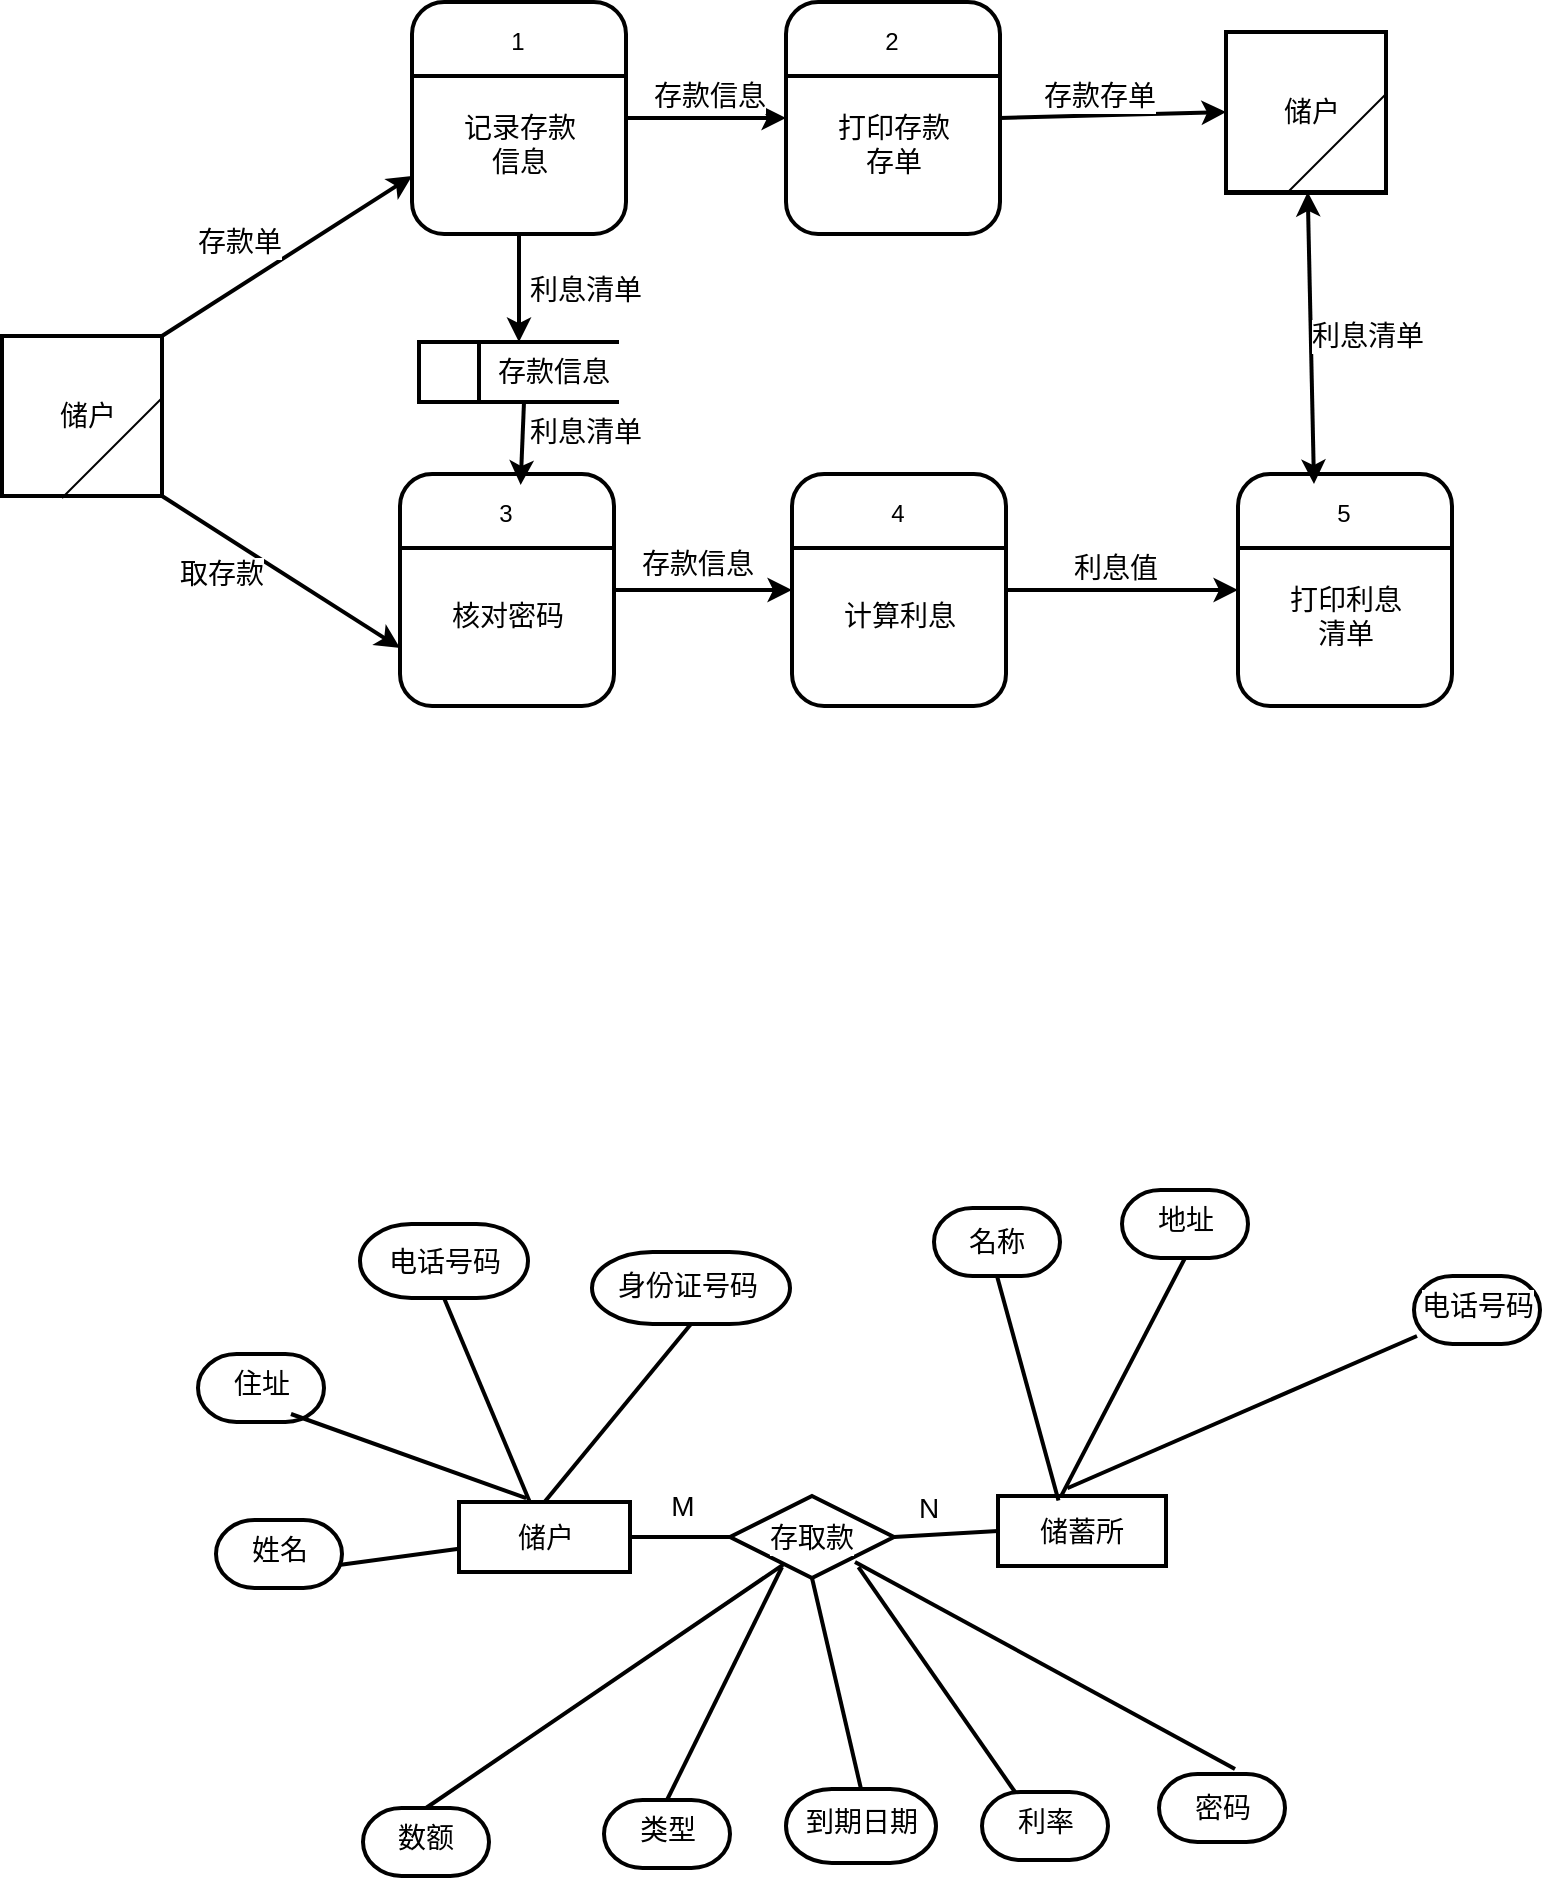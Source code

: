 <mxfile version="24.4.8" type="github">
  <diagram name="第 1 页" id="GFDnq8A1j9Ts8vp0uMaV">
    <mxGraphModel dx="927" dy="525" grid="0" gridSize="10" guides="1" tooltips="1" connect="1" arrows="1" fold="1" page="0" pageScale="1" pageWidth="2339" pageHeight="3300" math="0" shadow="0">
      <root>
        <mxCell id="0" />
        <mxCell id="1" parent="0" />
        <mxCell id="oPK-tAkvvweWWnvE1Nti-43" style="rounded=0;orthogonalLoop=1;jettySize=auto;html=1;exitX=1;exitY=1;exitDx=0;exitDy=0;entryX=0;entryY=0.75;entryDx=0;entryDy=0;fontFamily=Helvetica;fontSize=14;fontColor=default;strokeWidth=2;" edge="1" parent="1" source="oPK-tAkvvweWWnvE1Nti-1" target="oPK-tAkvvweWWnvE1Nti-24">
          <mxGeometry relative="1" as="geometry" />
        </mxCell>
        <mxCell id="oPK-tAkvvweWWnvE1Nti-44" style="edgeStyle=none;rounded=0;orthogonalLoop=1;jettySize=auto;html=1;exitX=1;exitY=0;exitDx=0;exitDy=0;entryX=0;entryY=0.75;entryDx=0;entryDy=0;strokeColor=default;strokeWidth=2;align=center;verticalAlign=middle;fontFamily=Helvetica;fontSize=14;fontColor=default;labelBackgroundColor=default;endArrow=classic;" edge="1" parent="1" source="oPK-tAkvvweWWnvE1Nti-1" target="oPK-tAkvvweWWnvE1Nti-2">
          <mxGeometry relative="1" as="geometry" />
        </mxCell>
        <mxCell id="oPK-tAkvvweWWnvE1Nti-1" value="" style="whiteSpace=wrap;html=1;aspect=fixed;strokeWidth=2;" vertex="1" parent="1">
          <mxGeometry x="80" y="216" width="80" height="80" as="geometry" />
        </mxCell>
        <mxCell id="oPK-tAkvvweWWnvE1Nti-45" style="edgeStyle=none;rounded=0;orthogonalLoop=1;jettySize=auto;html=1;exitX=1;exitY=0.5;exitDx=0;exitDy=0;entryX=0;entryY=0.5;entryDx=0;entryDy=0;strokeColor=default;strokeWidth=2;align=center;verticalAlign=middle;fontFamily=Helvetica;fontSize=14;fontColor=default;labelBackgroundColor=default;endArrow=classic;" edge="1" parent="1" source="oPK-tAkvvweWWnvE1Nti-2" target="oPK-tAkvvweWWnvE1Nti-20">
          <mxGeometry relative="1" as="geometry" />
        </mxCell>
        <mxCell id="oPK-tAkvvweWWnvE1Nti-59" style="edgeStyle=none;rounded=0;orthogonalLoop=1;jettySize=auto;html=1;exitX=0.5;exitY=1;exitDx=0;exitDy=0;entryX=0.5;entryY=0;entryDx=0;entryDy=0;strokeColor=default;strokeWidth=2;align=center;verticalAlign=middle;fontFamily=Helvetica;fontSize=14;fontColor=default;labelBackgroundColor=default;endArrow=classic;" edge="1" parent="1" source="oPK-tAkvvweWWnvE1Nti-2" target="oPK-tAkvvweWWnvE1Nti-57">
          <mxGeometry relative="1" as="geometry" />
        </mxCell>
        <mxCell id="oPK-tAkvvweWWnvE1Nti-2" value="" style="rounded=1;whiteSpace=wrap;html=1;strokeWidth=2;fontSize=14;horizontal=1;" vertex="1" parent="1">
          <mxGeometry x="285" y="49" width="107" height="116" as="geometry" />
        </mxCell>
        <mxCell id="oPK-tAkvvweWWnvE1Nti-3" value="" style="line;strokeWidth=2;html=1;strokeColor=default;align=center;verticalAlign=middle;fontFamily=Helvetica;fontSize=12;fontColor=default;fillColor=default;" vertex="1" parent="1">
          <mxGeometry x="285" y="81" width="106" height="10" as="geometry" />
        </mxCell>
        <mxCell id="oPK-tAkvvweWWnvE1Nti-4" value="1" style="text;html=1;align=center;verticalAlign=middle;whiteSpace=wrap;rounded=0;fontFamily=Helvetica;fontSize=12;fontColor=default;" vertex="1" parent="1">
          <mxGeometry x="308" y="54" width="60" height="30" as="geometry" />
        </mxCell>
        <mxCell id="oPK-tAkvvweWWnvE1Nti-5" value="&lt;font style=&quot;font-size: 14px;&quot;&gt;记录存款信息&lt;/font&gt;" style="text;html=1;align=center;verticalAlign=middle;whiteSpace=wrap;rounded=0;fontFamily=Helvetica;fontSize=12;fontColor=default;" vertex="1" parent="1">
          <mxGeometry x="308.5" y="105" width="60" height="30" as="geometry" />
        </mxCell>
        <mxCell id="oPK-tAkvvweWWnvE1Nti-46" style="edgeStyle=none;rounded=0;orthogonalLoop=1;jettySize=auto;html=1;exitX=1;exitY=0.5;exitDx=0;exitDy=0;entryX=0;entryY=0.5;entryDx=0;entryDy=0;strokeColor=default;strokeWidth=2;align=center;verticalAlign=middle;fontFamily=Helvetica;fontSize=14;fontColor=default;labelBackgroundColor=default;endArrow=classic;" edge="1" parent="1" source="oPK-tAkvvweWWnvE1Nti-20" target="oPK-tAkvvweWWnvE1Nti-40">
          <mxGeometry relative="1" as="geometry" />
        </mxCell>
        <mxCell id="oPK-tAkvvweWWnvE1Nti-20" value="" style="rounded=1;whiteSpace=wrap;html=1;strokeWidth=2;" vertex="1" parent="1">
          <mxGeometry x="472" y="49" width="107" height="116" as="geometry" />
        </mxCell>
        <mxCell id="oPK-tAkvvweWWnvE1Nti-21" value="" style="line;strokeWidth=2;html=1;strokeColor=default;align=center;verticalAlign=middle;fontFamily=Helvetica;fontSize=12;fontColor=default;fillColor=default;" vertex="1" parent="1">
          <mxGeometry x="472" y="81" width="106" height="10" as="geometry" />
        </mxCell>
        <mxCell id="oPK-tAkvvweWWnvE1Nti-22" value="2" style="text;html=1;align=center;verticalAlign=middle;whiteSpace=wrap;rounded=0;fontFamily=Helvetica;fontSize=12;fontColor=default;" vertex="1" parent="1">
          <mxGeometry x="495" y="54" width="60" height="30" as="geometry" />
        </mxCell>
        <mxCell id="oPK-tAkvvweWWnvE1Nti-23" value="&lt;span style=&quot;font-size: 14px;&quot;&gt;打印存款存单&lt;/span&gt;" style="text;html=1;align=center;verticalAlign=middle;whiteSpace=wrap;rounded=0;fontFamily=Helvetica;fontSize=12;fontColor=default;" vertex="1" parent="1">
          <mxGeometry x="495.5" y="105" width="60" height="30" as="geometry" />
        </mxCell>
        <mxCell id="oPK-tAkvvweWWnvE1Nti-47" style="edgeStyle=none;rounded=0;orthogonalLoop=1;jettySize=auto;html=1;exitX=1;exitY=0.5;exitDx=0;exitDy=0;entryX=0;entryY=0.5;entryDx=0;entryDy=0;strokeColor=default;strokeWidth=2;align=center;verticalAlign=middle;fontFamily=Helvetica;fontSize=14;fontColor=default;labelBackgroundColor=default;endArrow=classic;" edge="1" parent="1" source="oPK-tAkvvweWWnvE1Nti-24" target="oPK-tAkvvweWWnvE1Nti-28">
          <mxGeometry relative="1" as="geometry" />
        </mxCell>
        <mxCell id="oPK-tAkvvweWWnvE1Nti-24" value="" style="rounded=1;whiteSpace=wrap;html=1;strokeWidth=2;" vertex="1" parent="1">
          <mxGeometry x="279" y="285" width="107" height="116" as="geometry" />
        </mxCell>
        <mxCell id="oPK-tAkvvweWWnvE1Nti-25" value="" style="line;strokeWidth=2;html=1;strokeColor=default;align=center;verticalAlign=middle;fontFamily=Helvetica;fontSize=12;fontColor=default;fillColor=default;" vertex="1" parent="1">
          <mxGeometry x="279" y="317" width="106" height="10" as="geometry" />
        </mxCell>
        <mxCell id="oPK-tAkvvweWWnvE1Nti-26" value="3" style="text;html=1;align=center;verticalAlign=middle;whiteSpace=wrap;rounded=0;fontFamily=Helvetica;fontSize=12;fontColor=default;" vertex="1" parent="1">
          <mxGeometry x="302" y="290" width="60" height="30" as="geometry" />
        </mxCell>
        <mxCell id="oPK-tAkvvweWWnvE1Nti-27" value="&lt;span style=&quot;font-size: 14px;&quot;&gt;核对密码&lt;/span&gt;" style="text;html=1;align=center;verticalAlign=middle;whiteSpace=wrap;rounded=0;fontFamily=Helvetica;fontSize=12;fontColor=default;" vertex="1" parent="1">
          <mxGeometry x="302.5" y="341" width="60" height="30" as="geometry" />
        </mxCell>
        <mxCell id="oPK-tAkvvweWWnvE1Nti-48" style="edgeStyle=none;rounded=0;orthogonalLoop=1;jettySize=auto;html=1;exitX=1;exitY=0.5;exitDx=0;exitDy=0;entryX=0;entryY=0.5;entryDx=0;entryDy=0;strokeColor=default;strokeWidth=2;align=center;verticalAlign=middle;fontFamily=Helvetica;fontSize=14;fontColor=default;labelBackgroundColor=default;endArrow=classic;" edge="1" parent="1" source="oPK-tAkvvweWWnvE1Nti-28" target="oPK-tAkvvweWWnvE1Nti-32">
          <mxGeometry relative="1" as="geometry" />
        </mxCell>
        <mxCell id="oPK-tAkvvweWWnvE1Nti-28" value="" style="rounded=1;whiteSpace=wrap;html=1;strokeWidth=2;" vertex="1" parent="1">
          <mxGeometry x="475" y="285" width="107" height="116" as="geometry" />
        </mxCell>
        <mxCell id="oPK-tAkvvweWWnvE1Nti-29" value="" style="line;strokeWidth=2;html=1;strokeColor=default;align=center;verticalAlign=middle;fontFamily=Helvetica;fontSize=12;fontColor=default;fillColor=default;" vertex="1" parent="1">
          <mxGeometry x="475" y="317" width="106" height="10" as="geometry" />
        </mxCell>
        <mxCell id="oPK-tAkvvweWWnvE1Nti-30" value="4" style="text;html=1;align=center;verticalAlign=middle;whiteSpace=wrap;rounded=0;fontFamily=Helvetica;fontSize=12;fontColor=default;" vertex="1" parent="1">
          <mxGeometry x="498" y="290" width="60" height="30" as="geometry" />
        </mxCell>
        <mxCell id="oPK-tAkvvweWWnvE1Nti-31" value="&lt;span style=&quot;font-size: 14px;&quot;&gt;计算利息&lt;/span&gt;" style="text;html=1;align=center;verticalAlign=middle;whiteSpace=wrap;rounded=0;fontFamily=Helvetica;fontSize=12;fontColor=default;" vertex="1" parent="1">
          <mxGeometry x="498.5" y="341" width="60" height="30" as="geometry" />
        </mxCell>
        <mxCell id="oPK-tAkvvweWWnvE1Nti-32" value="" style="rounded=1;whiteSpace=wrap;html=1;strokeWidth=2;" vertex="1" parent="1">
          <mxGeometry x="698" y="285" width="107" height="116" as="geometry" />
        </mxCell>
        <mxCell id="oPK-tAkvvweWWnvE1Nti-33" value="" style="line;strokeWidth=2;html=1;strokeColor=default;align=center;verticalAlign=middle;fontFamily=Helvetica;fontSize=12;fontColor=default;fillColor=default;" vertex="1" parent="1">
          <mxGeometry x="698" y="317" width="106" height="10" as="geometry" />
        </mxCell>
        <mxCell id="oPK-tAkvvweWWnvE1Nti-34" value="5" style="text;html=1;align=center;verticalAlign=middle;whiteSpace=wrap;rounded=0;fontFamily=Helvetica;fontSize=12;fontColor=default;" vertex="1" parent="1">
          <mxGeometry x="721" y="290" width="60" height="30" as="geometry" />
        </mxCell>
        <mxCell id="oPK-tAkvvweWWnvE1Nti-35" value="&lt;span style=&quot;font-size: 14px;&quot;&gt;打印利息清单&lt;/span&gt;" style="text;html=1;align=center;verticalAlign=middle;whiteSpace=wrap;rounded=0;fontFamily=Helvetica;fontSize=12;fontColor=default;" vertex="1" parent="1">
          <mxGeometry x="721.5" y="341" width="60" height="30" as="geometry" />
        </mxCell>
        <mxCell id="oPK-tAkvvweWWnvE1Nti-36" value="" style="whiteSpace=wrap;html=1;aspect=fixed;strokeWidth=2;" vertex="1" parent="1">
          <mxGeometry x="692" y="64.5" width="80" height="80" as="geometry" />
        </mxCell>
        <mxCell id="oPK-tAkvvweWWnvE1Nti-37" value="" style="endArrow=none;html=1;rounded=0;fontFamily=Helvetica;fontSize=12;fontColor=default;" edge="1" parent="1">
          <mxGeometry width="50" height="50" relative="1" as="geometry">
            <mxPoint x="110" y="297" as="sourcePoint" />
            <mxPoint x="160" y="247" as="targetPoint" />
          </mxGeometry>
        </mxCell>
        <mxCell id="oPK-tAkvvweWWnvE1Nti-38" value="" style="endArrow=none;html=1;rounded=0;fontFamily=Helvetica;fontSize=12;fontColor=default;" edge="1" parent="1">
          <mxGeometry width="50" height="50" relative="1" as="geometry">
            <mxPoint x="722" y="144.5" as="sourcePoint" />
            <mxPoint x="772" y="94.5" as="targetPoint" />
          </mxGeometry>
        </mxCell>
        <mxCell id="oPK-tAkvvweWWnvE1Nti-39" value="储户" style="text;html=1;align=center;verticalAlign=middle;whiteSpace=wrap;rounded=0;fontFamily=Helvetica;fontSize=14;fontColor=default;strokeWidth=2;" vertex="1" parent="1">
          <mxGeometry x="93" y="241" width="60" height="30" as="geometry" />
        </mxCell>
        <mxCell id="oPK-tAkvvweWWnvE1Nti-40" value="" style="whiteSpace=wrap;html=1;aspect=fixed;strokeWidth=2;" vertex="1" parent="1">
          <mxGeometry x="692" y="64" width="80" height="80" as="geometry" />
        </mxCell>
        <mxCell id="oPK-tAkvvweWWnvE1Nti-41" value="" style="endArrow=none;html=1;rounded=0;fontFamily=Helvetica;fontSize=12;fontColor=default;" edge="1" parent="1">
          <mxGeometry width="50" height="50" relative="1" as="geometry">
            <mxPoint x="722" y="145" as="sourcePoint" />
            <mxPoint x="772" y="95" as="targetPoint" />
          </mxGeometry>
        </mxCell>
        <mxCell id="oPK-tAkvvweWWnvE1Nti-42" value="储户" style="text;html=1;align=center;verticalAlign=middle;whiteSpace=wrap;rounded=0;fontFamily=Helvetica;fontSize=14;fontColor=default;strokeWidth=2;" vertex="1" parent="1">
          <mxGeometry x="705" y="89" width="60" height="30" as="geometry" />
        </mxCell>
        <mxCell id="oPK-tAkvvweWWnvE1Nti-49" value="存款单&lt;span style=&quot;color: rgba(0, 0, 0, 0); font-family: monospace; font-size: 0px; text-align: start; text-wrap: nowrap;&quot;&gt;%3CmxGraphModel%3E%3Croot%3E%3CmxCell%20id%3D%220%22%2F%3E%3CmxCell%20id%3D%221%22%20parent%3D%220%22%2F%3E%3CmxCell%20id%3D%222%22%20value%3D%22%22%20style%3D%22whiteSpace%3Dwrap%3Bhtml%3D1%3Baspect%3Dfixed%3BstrokeWidth%3D2%3B%22%20vertex%3D%221%22%20parent%3D%221%22%3E%3CmxGeometry%20x%3D%2280%22%20y%3D%22216%22%20width%3D%2280%22%20height%3D%2280%22%20as%3D%22geometry%22%2F%3E%3C%2FmxCell%3E%3CmxCell%20id%3D%223%22%20value%3D%22%22%20style%3D%22endArrow%3Dnone%3Bhtml%3D1%3Brounded%3D0%3BfontFamily%3DHelvetica%3BfontSize%3D12%3BfontColor%3Ddefault%3B%22%20edge%3D%221%22%20parent%3D%221%22%3E%3CmxGeometry%20width%3D%2250%22%20height%3D%2250%22%20relative%3D%221%22%20as%3D%22geometry%22%3E%3CmxPoint%20x%3D%22110%22%20y%3D%22297%22%20as%3D%22sourcePoint%22%2F%3E%3CmxPoint%20x%3D%22160%22%20y%3D%22247%22%20as%3D%22targetPoint%22%2F%3E%3C%2FmxGeometry%3E%3C%2FmxCell%3E%3CmxCell%20id%3D%224%22%20value%3D%22%E5%82%A8%E6%88%B7%22%20style%3D%22text%3Bhtml%3D1%3Balign%3Dcenter%3BverticalAlign%3Dmiddle%3BwhiteSpace%3Dwrap%3Brounded%3D0%3BfontFamily%3DHelvetica%3BfontSize%3D14%3BfontColor%3Ddefault%3BstrokeWidth%3D2%3B%22%20vertex%3D%221%22%20parent%3D%221%22%3E%3CmxGeometry%20x%3D%2293%22%20y%3D%22241%22%20width%3D%2260%22%20height%3D%2230%22%20as%3D%22geometry%22%2F%3E%3C%2FmxCell%3E%3C%2Froot%3E%3C%2FmxGraphModel%3E&lt;/span&gt;" style="text;html=1;align=center;verticalAlign=middle;whiteSpace=wrap;rounded=0;fontFamily=Helvetica;fontSize=14;fontColor=default;labelBackgroundColor=default;" vertex="1" parent="1">
          <mxGeometry x="169" y="154" width="60" height="30" as="geometry" />
        </mxCell>
        <mxCell id="oPK-tAkvvweWWnvE1Nti-50" value="取存款" style="text;html=1;align=center;verticalAlign=middle;whiteSpace=wrap;rounded=0;fontFamily=Helvetica;fontSize=14;fontColor=default;labelBackgroundColor=default;" vertex="1" parent="1">
          <mxGeometry x="160" y="320" width="60" height="30" as="geometry" />
        </mxCell>
        <mxCell id="oPK-tAkvvweWWnvE1Nti-51" value="存款信息&lt;span style=&quot;color: rgba(0, 0, 0, 0); font-family: monospace; font-size: 0px; text-align: start; text-wrap: nowrap;&quot;&gt;%3CmxGraphModel%3E%3Croot%3E%3CmxCell%20id%3D%220%22%2F%3E%3CmxCell%20id%3D%221%22%20parent%3D%220%22%2F%3E%3CmxCell%20id%3D%222%22%20value%3D%22%22%20style%3D%22whiteSpace%3Dwrap%3Bhtml%3D1%3Baspect%3Dfixed%3BstrokeWidth%3D2%3B%22%20vertex%3D%221%22%20parent%3D%221%22%3E%3CmxGeometry%20x%3D%2280%22%20y%3D%22216%22%20width%3D%2280%22%20height%3D%2280%22%20as%3D%22geometry%22%2F%3E%3C%2FmxCell%3E%3CmxCell%20id%3D%223%22%20value%3D%22%22%20style%3D%22endArrow%3Dnone%3Bhtml%3D1%3Brounded%3D0%3BfontFamily%3DHelvetica%3BfontSize%3D12%3BfontColor%3Ddefault%3B%22%20edge%3D%221%22%20parent%3D%221%22%3E%3CmxGeometry%20width%3D%2250%22%20height%3D%2250%22%20relative%3D%221%22%20as%3D%22geometry%22%3E%3CmxPoint%20x%3D%22110%22%20y%3D%22297%22%20as%3D%22sourcePoint%22%2F%3E%3CmxPoint%20x%3D%22160%22%20y%3D%22247%22%20as%3D%22targetPoint%22%2F%3E%3C%2FmxGeometry%3E%3C%2FmxCell%3E%3CmxCell%20id%3D%224%22%20value%3D%22%E5%82%A8%E6%88%B7%22%20style%3D%22text%3Bhtml%3D1%3Balign%3Dcenter%3BverticalAlign%3Dmiddle%3BwhiteSpace%3Dwrap%3Brounded%3D0%3BfontFamily%3DHelvetica%3BfontSize%3D14%3BfontColor%3Ddefault%3BstrokeWidth%3D2%3B%22%20vertex%3D%221%22%20parent%3D%221%22%3E%3CmxGeometry%20x%3D%2293%22%20y%3D%22241%22%20width%3D%2260%22%20height%3D%2230%22%20as%3D%22geometry%22%2F%3E%3C%2FmxCell%3E%3C%2Froot%3E%3C%2FmxGraphModel%3&lt;/span&gt;" style="text;html=1;align=center;verticalAlign=middle;whiteSpace=wrap;rounded=0;fontFamily=Helvetica;fontSize=14;fontColor=default;labelBackgroundColor=default;" vertex="1" parent="1">
          <mxGeometry x="398" y="315" width="60" height="30" as="geometry" />
        </mxCell>
        <mxCell id="oPK-tAkvvweWWnvE1Nti-52" value="利息值&lt;span style=&quot;color: rgba(0, 0, 0, 0); font-family: monospace; font-size: 0px; text-align: start; text-wrap: nowrap;&quot;&gt;%3CmxGraphModel%3E%3Croot%3E%3CmxCell%20id%3D%220%22%2F%3E%3CmxCell%20id%3D%221%22%20parent%3D%220%22%2F%3E%3CmxCell%20id%3D%222%22%20value%3D%22%E5%AD%98%E6%AC%BE%E4%BF%A1%E6%81%AF%26lt%3Bspan%20style%3D%26quot%3Bcolor%3A%20rgba(0%2C%200%2C%200%2C%200)%3B%20font-family%3A%20monospace%3B%20font-size%3A%200px%3B%20text-align%3A%20start%3B%20text-wrap%3A%20nowrap%3B%26quot%3B%26gt%3B%253CmxGraphModel%253E%253Croot%253E%253CmxCell%2520id%253D%25220%2522%252F%253E%253CmxCell%2520id%253D%25221%2522%2520parent%253D%25220%2522%252F%253E%253CmxCell%2520id%253D%25222%2522%2520value%253D%2522%2522%2520style%253D%2522whiteSpace%253Dwrap%253Bhtml%253D1%253Baspect%253Dfixed%253BstrokeWidth%253D2%253B%2522%2520vertex%253D%25221%2522%2520parent%253D%25221%2522%253E%253CmxGeometry%2520x%253D%252280%2522%2520y%253D%2522216%2522%2520width%253D%252280%2522%2520height%253D%252280%2522%2520as%253D%2522geometry%2522%252F%253E%253C%252FmxCell%253E%253CmxCell%2520id%253D%25223%2522%2520value%253D%2522%2522%2520style%253D%2522endArrow%253Dnone%253Bhtml%253D1%253Brounded%253D0%253BfontFamily%253DHelvetica%253BfontSize%253D12%253BfontColor%253Ddefault%253B%2522%2520edge%253D%25221%2522%2520parent%253D%25221%2522%253E%253CmxGeometry%2520width%253D%252250%2522%2520height%253D%252250%2522%2520relative%253D%25221%2522%2520as%253D%2522geometry%2522%253E%253CmxPoint%2520x%253D%2522110%2522%2520y%253D%2522297%2522%2520as%253D%2522sourcePoint%2522%252F%253E%253CmxPoint%2520x%253D%2522160%2522%2520y%253D%2522247%2522%2520as%253D%2522targetPoint%2522%252F%253E%253C%252FmxGeometry%253E%253C%252FmxCell%253E%253CmxCell%2520id%253D%25224%2522%2520value%253D%2522%25E5%2582%25A8%25E6%2588%25B7%2522%2520style%253D%2522text%253Bhtml%253D1%253Balign%253Dcenter%253BverticalAlign%253Dmiddle%253BwhiteSpace%253Dwrap%253Brounded%253D0%253BfontFamily%253DHelvetica%253BfontSize%253D14%253BfontColor%253Ddefault%253BstrokeWidth%253D2%253B%2522%2520vertex%253D%25221%2522%2520parent%253D%25221%2522%253E%253CmxGeometry%2520x%253D%252293%2522%2520y%253D%2522241%2522%2520width%253D%252260%2522%2520height%253D%252230%2522%2520as%253D%2522geometry%2522%252F%253E%253C%252FmxCell%253E%253C%252Froot%253E%253C%252FmxGraphModel%253%26lt%3B%2Fspan%26gt%3B%22%20style%3D%22text%3Bhtml%3D1%3Balign%3Dcenter%3BverticalAlign%3Dmiddle%3BwhiteSpace%3Dwrap%3Brounded%3D0%3BfontFamily%3DHelvetica%3BfontSize%3D14%3BfontColor%3Ddefault%3BlabelBackgroundColor%3Ddefault%3B%22%20vertex%3D%221%22%20parent%3D%221%22%3E%3CmxGeometry%20x%3D%22398%22%20y%3D%22315%22%20width%3D%2260%22%20height%3D%2230%22%20as%3D%22geometry%22%2F%3E%3C%2FmxCell%3E%3C%2Froot%3E%3C%2FmxGraphModel%3E&lt;/span&gt;" style="text;html=1;align=center;verticalAlign=middle;whiteSpace=wrap;rounded=0;fontFamily=Helvetica;fontSize=14;fontColor=default;labelBackgroundColor=default;" vertex="1" parent="1">
          <mxGeometry x="607" y="317" width="60" height="30" as="geometry" />
        </mxCell>
        <mxCell id="oPK-tAkvvweWWnvE1Nti-53" value="存款信息&lt;span style=&quot;color: rgba(0, 0, 0, 0); font-family: monospace; font-size: 0px; text-align: start; text-wrap: nowrap;&quot;&gt;%3CmxGraphModel%3E%3Croot%3E%3CmxCell%20id%3D%220%22%2F%3E%3CmxCell%20id%3D%221%22%20parent%3D%220%22%2F%3E%3CmxCell%20id%3D%222%22%20value%3D%22%22%20style%3D%22whiteSpace%3Dwrap%3Bhtml%3D1%3Baspect%3Dfixed%3BstrokeWidth%3D2%3B%22%20vertex%3D%221%22%20parent%3D%221%22%3E%3CmxGeometry%20x%3D%2280%22%20y%3D%22216%22%20width%3D%2280%22%20height%3D%2280%22%20as%3D%22geometry%22%2F%3E%3C%2FmxCell%3E%3CmxCell%20id%3D%223%22%20value%3D%22%22%20style%3D%22endArrow%3Dnone%3Bhtml%3D1%3Brounded%3D0%3BfontFamily%3DHelvetica%3BfontSize%3D12%3BfontColor%3Ddefault%3B%22%20edge%3D%221%22%20parent%3D%221%22%3E%3CmxGeometry%20width%3D%2250%22%20height%3D%2250%22%20relative%3D%221%22%20as%3D%22geometry%22%3E%3CmxPoint%20x%3D%22110%22%20y%3D%22297%22%20as%3D%22sourcePoint%22%2F%3E%3CmxPoint%20x%3D%22160%22%20y%3D%22247%22%20as%3D%22targetPoint%22%2F%3E%3C%2FmxGeometry%3E%3C%2FmxCell%3E%3CmxCell%20id%3D%224%22%20value%3D%22%E5%82%A8%E6%88%B7%22%20style%3D%22text%3Bhtml%3D1%3Balign%3Dcenter%3BverticalAlign%3Dmiddle%3BwhiteSpace%3Dwrap%3Brounded%3D0%3BfontFamily%3DHelvetica%3BfontSize%3D14%3BfontColor%3Ddefault%3BstrokeWidth%3D2%3B%22%20vertex%3D%221%22%20parent%3D%221%22%3E%3CmxGeometry%20x%3D%2293%22%20y%3D%22241%22%20width%3D%2260%22%20height%3D%2230%22%20as%3D%22geometry%22%2F%3E%3C%2FmxCell%3E%3C%2Froot%3E%3C%2FmxGraphModel%3&lt;/span&gt;" style="text;html=1;align=center;verticalAlign=middle;whiteSpace=wrap;rounded=0;fontFamily=Helvetica;fontSize=14;fontColor=default;labelBackgroundColor=default;" vertex="1" parent="1">
          <mxGeometry x="404" y="81" width="60" height="30" as="geometry" />
        </mxCell>
        <mxCell id="oPK-tAkvvweWWnvE1Nti-54" value="存款存单&lt;span style=&quot;color: rgba(0, 0, 0, 0); font-family: monospace; font-size: 0px; text-align: start; text-wrap: nowrap;&quot;&gt;%3CmxGraphModel%3E%3Croot%3E%3CmxCell%20id%3D%220%22%2F%3E%3CmxCell%20id%3D%221%22%20parent%3D%220%22%2F%3E%3CmxCell%20id%3D%222%22%20value%3D%22%22%20style%3D%22whiteSpace%3Dwrap%3Bhtml%3D1%3Baspect%3Dfixed%3BstrokeWidth%3D2%3B%22%20vertex%3D%221%22%20parent%3D%221%22%3E%3CmxGeometry%20x%3D%2280%22%20y%3D%22216%22%20width%3D%2280%22%20height%3D%2280%22%20as%3D%22geometry%22%2F%3E%3C%2FmxCell%3E%3CmxCell%20id%3D%223%22%20value%3D%22%22%20style%3D%22endArrow%3Dnone%3Bhtml%3D1%3Brounded%3D0%3BfontFamily%3DHelvetica%3BfontSize%3D12%3BfontColor%3Ddefault%3B%22%20edge%3D%221%22%20parent%3D%221%22%3E%3CmxGeometry%20width%3D%2250%22%20height%3D%2250%22%20relative%3D%221%22%20as%3D%22geometry%22%3E%3CmxPoint%20x%3D%22110%22%20y%3D%22297%22%20as%3D%22sourcePoint%22%2F%3E%3CmxPoint%20x%3D%22160%22%20y%3D%22247%22%20as%3D%22targetPoint%22%2F%3E%3C%2FmxGeometry%3E%3C%2FmxCell%3E%3CmxCell%20id%3D%224%22%20value%3D%22%E5%82%A8%E6%88%B7%22%20style%3D%22text%3Bhtml%3D1%3Balign%3Dcenter%3BverticalAlign%3Dmiddle%3BwhiteSpace%3Dwrap%3Brounded%3D0%3BfontFamily%3DHelvetica%3BfontSize%3D14%3BfontColor%3Ddefault%3BstrokeWidth%3D2%3B%22%20vertex%3D%221%22%20parent%3D%221%22%3E%3CmxGeometry%20x%3D%2293%22%20y%3D%22241%22%20width%3D%2260%22%20height%3D%2230%22%20as%3D%22geometry%22%2F%3E%3C%2FmxCell%3E%3C%2Froot%3E%3C%2FmxGraphModel&lt;/span&gt;" style="text;html=1;align=center;verticalAlign=middle;whiteSpace=wrap;rounded=0;fontFamily=Helvetica;fontSize=14;fontColor=default;labelBackgroundColor=default;" vertex="1" parent="1">
          <mxGeometry x="599" y="81" width="60" height="30" as="geometry" />
        </mxCell>
        <mxCell id="oPK-tAkvvweWWnvE1Nti-55" value="" style="endArrow=classic;startArrow=classic;html=1;rounded=0;strokeColor=default;strokeWidth=2;align=center;verticalAlign=middle;fontFamily=Helvetica;fontSize=14;fontColor=default;labelBackgroundColor=default;exitX=0.25;exitY=0;exitDx=0;exitDy=0;" edge="1" parent="1" source="oPK-tAkvvweWWnvE1Nti-34" target="oPK-tAkvvweWWnvE1Nti-40">
          <mxGeometry width="50" height="50" relative="1" as="geometry">
            <mxPoint x="742" y="256" as="sourcePoint" />
            <mxPoint x="742" y="172" as="targetPoint" />
          </mxGeometry>
        </mxCell>
        <mxCell id="oPK-tAkvvweWWnvE1Nti-56" value="利息清单" style="text;html=1;align=center;verticalAlign=middle;whiteSpace=wrap;rounded=0;fontFamily=Helvetica;fontSize=14;fontColor=default;labelBackgroundColor=default;" vertex="1" parent="1">
          <mxGeometry x="733" y="201" width="60" height="30" as="geometry" />
        </mxCell>
        <mxCell id="oPK-tAkvvweWWnvE1Nti-57" value="" style="html=1;dashed=0;whiteSpace=wrap;shape=mxgraph.dfd.dataStoreID;align=left;spacingLeft=3;points=[[0,0],[0.5,0],[1,0],[0,0.5],[1,0.5],[0,1],[0.5,1],[1,1]];rounded=0;strokeWidth=2;verticalAlign=middle;fontFamily=Helvetica;fontSize=14;fontColor=default;labelBackgroundColor=default;fillColor=none;gradientColor=none;" vertex="1" parent="1">
          <mxGeometry x="288.5" y="219" width="100" height="30" as="geometry" />
        </mxCell>
        <mxCell id="oPK-tAkvvweWWnvE1Nti-58" value="存款信息" style="text;html=1;align=center;verticalAlign=middle;whiteSpace=wrap;rounded=0;fontFamily=Helvetica;fontSize=14;fontColor=default;labelBackgroundColor=default;" vertex="1" parent="1">
          <mxGeometry x="326" y="219" width="60" height="30" as="geometry" />
        </mxCell>
        <mxCell id="oPK-tAkvvweWWnvE1Nti-60" value="利息清单" style="text;html=1;align=center;verticalAlign=middle;whiteSpace=wrap;rounded=0;fontFamily=Helvetica;fontSize=14;fontColor=default;labelBackgroundColor=default;" vertex="1" parent="1">
          <mxGeometry x="342" y="178" width="60" height="30" as="geometry" />
        </mxCell>
        <mxCell id="oPK-tAkvvweWWnvE1Nti-61" value="利息清单" style="text;html=1;align=center;verticalAlign=middle;whiteSpace=wrap;rounded=0;fontFamily=Helvetica;fontSize=14;fontColor=default;labelBackgroundColor=default;" vertex="1" parent="1">
          <mxGeometry x="342" y="249" width="60" height="30" as="geometry" />
        </mxCell>
        <mxCell id="oPK-tAkvvweWWnvE1Nti-62" style="edgeStyle=none;rounded=0;orthogonalLoop=1;jettySize=auto;html=1;exitX=0.25;exitY=1;exitDx=0;exitDy=0;entryX=0.622;entryY=0.015;entryDx=0;entryDy=0;entryPerimeter=0;strokeColor=default;strokeWidth=2;align=center;verticalAlign=middle;fontFamily=Helvetica;fontSize=14;fontColor=default;labelBackgroundColor=default;endArrow=classic;" edge="1" parent="1" source="oPK-tAkvvweWWnvE1Nti-58" target="oPK-tAkvvweWWnvE1Nti-26">
          <mxGeometry relative="1" as="geometry" />
        </mxCell>
        <mxCell id="oPK-tAkvvweWWnvE1Nti-100" style="edgeStyle=none;rounded=0;orthogonalLoop=1;jettySize=auto;html=1;exitX=1;exitY=0.5;exitDx=0;exitDy=0;entryX=0;entryY=0.5;entryDx=0;entryDy=0;strokeColor=default;strokeWidth=2;align=center;verticalAlign=middle;fontFamily=Helvetica;fontSize=14;fontColor=default;labelBackgroundColor=default;endArrow=none;endFill=0;" edge="1" parent="1" source="oPK-tAkvvweWWnvE1Nti-63" target="oPK-tAkvvweWWnvE1Nti-66">
          <mxGeometry relative="1" as="geometry" />
        </mxCell>
        <mxCell id="oPK-tAkvvweWWnvE1Nti-63" value="" style="shape=rhombus;html=1;dashed=0;whiteSpace=wrap;perimeter=rhombusPerimeter;rounded=0;strokeWidth=2;align=center;verticalAlign=middle;fontFamily=Helvetica;fontSize=14;fontColor=default;labelBackgroundColor=default;fillColor=none;gradientColor=none;" vertex="1" parent="1">
          <mxGeometry x="444" y="796" width="82" height="41" as="geometry" />
        </mxCell>
        <mxCell id="oPK-tAkvvweWWnvE1Nti-64" value="存取款" style="text;html=1;align=center;verticalAlign=middle;whiteSpace=wrap;rounded=0;fontFamily=Helvetica;fontSize=14;fontColor=default;labelBackgroundColor=default;" vertex="1" parent="1">
          <mxGeometry x="455" y="801.5" width="60" height="30" as="geometry" />
        </mxCell>
        <mxCell id="oPK-tAkvvweWWnvE1Nti-99" style="edgeStyle=none;rounded=0;orthogonalLoop=1;jettySize=auto;html=1;exitX=1;exitY=0.5;exitDx=0;exitDy=0;entryX=0;entryY=0.5;entryDx=0;entryDy=0;strokeColor=default;strokeWidth=2;align=center;verticalAlign=middle;fontFamily=Helvetica;fontSize=14;fontColor=default;labelBackgroundColor=default;endArrow=none;endFill=0;" edge="1" parent="1" source="oPK-tAkvvweWWnvE1Nti-65" target="oPK-tAkvvweWWnvE1Nti-63">
          <mxGeometry relative="1" as="geometry" />
        </mxCell>
        <mxCell id="oPK-tAkvvweWWnvE1Nti-65" value="储户" style="rounded=0;whiteSpace=wrap;html=1;strokeWidth=2;align=center;verticalAlign=middle;fontFamily=Helvetica;fontSize=14;fontColor=default;labelBackgroundColor=default;fillColor=none;gradientColor=none;" vertex="1" parent="1">
          <mxGeometry x="308.5" y="799" width="85.5" height="35" as="geometry" />
        </mxCell>
        <mxCell id="oPK-tAkvvweWWnvE1Nti-66" value="储蓄所" style="rounded=0;whiteSpace=wrap;html=1;strokeWidth=2;align=center;verticalAlign=middle;fontFamily=Helvetica;fontSize=14;fontColor=default;labelBackgroundColor=default;fillColor=none;gradientColor=none;" vertex="1" parent="1">
          <mxGeometry x="578" y="796" width="84" height="35" as="geometry" />
        </mxCell>
        <mxCell id="oPK-tAkvvweWWnvE1Nti-121" style="edgeStyle=none;rounded=0;orthogonalLoop=1;jettySize=auto;html=1;exitX=0.5;exitY=1;exitDx=0;exitDy=0;exitPerimeter=0;entryX=0.5;entryY=0;entryDx=0;entryDy=0;strokeColor=default;strokeWidth=2;align=center;verticalAlign=middle;fontFamily=Helvetica;fontSize=14;fontColor=default;labelBackgroundColor=default;endArrow=none;endFill=0;" edge="1" parent="1" source="oPK-tAkvvweWWnvE1Nti-67" target="oPK-tAkvvweWWnvE1Nti-65">
          <mxGeometry relative="1" as="geometry" />
        </mxCell>
        <mxCell id="oPK-tAkvvweWWnvE1Nti-67" value="" style="strokeWidth=2;html=1;shape=mxgraph.flowchart.terminator;whiteSpace=wrap;rounded=0;align=center;verticalAlign=middle;fontFamily=Helvetica;fontSize=14;fontColor=default;labelBackgroundColor=default;fillColor=none;gradientColor=none;" vertex="1" parent="1">
          <mxGeometry x="375" y="674" width="99" height="36" as="geometry" />
        </mxCell>
        <mxCell id="oPK-tAkvvweWWnvE1Nti-68" value="身份证号码" style="text;html=1;align=center;verticalAlign=middle;whiteSpace=wrap;rounded=0;fontFamily=Helvetica;fontSize=14;fontColor=default;labelBackgroundColor=default;" vertex="1" parent="1">
          <mxGeometry x="382.5" y="680" width="79.5" height="22" as="geometry" />
        </mxCell>
        <mxCell id="oPK-tAkvvweWWnvE1Nti-123" style="edgeStyle=none;rounded=0;orthogonalLoop=1;jettySize=auto;html=1;exitX=0.5;exitY=1;exitDx=0;exitDy=0;exitPerimeter=0;strokeColor=default;strokeWidth=2;align=center;verticalAlign=middle;fontFamily=Helvetica;fontSize=14;fontColor=default;labelBackgroundColor=default;endArrow=none;endFill=0;" edge="1" parent="1" source="oPK-tAkvvweWWnvE1Nti-71">
          <mxGeometry relative="1" as="geometry">
            <mxPoint x="609.892" y="795.451" as="targetPoint" />
          </mxGeometry>
        </mxCell>
        <mxCell id="oPK-tAkvvweWWnvE1Nti-71" value="" style="strokeWidth=2;html=1;shape=mxgraph.flowchart.terminator;whiteSpace=wrap;rounded=0;align=center;verticalAlign=middle;fontFamily=Helvetica;fontSize=14;fontColor=default;labelBackgroundColor=default;fillColor=none;gradientColor=none;" vertex="1" parent="1">
          <mxGeometry x="640" y="643" width="63" height="34" as="geometry" />
        </mxCell>
        <mxCell id="oPK-tAkvvweWWnvE1Nti-72" value="地址" style="text;html=1;align=center;verticalAlign=middle;whiteSpace=wrap;rounded=0;fontFamily=Helvetica;fontSize=14;fontColor=default;labelBackgroundColor=default;" vertex="1" parent="1">
          <mxGeometry x="641.5" y="643" width="60" height="30" as="geometry" />
        </mxCell>
        <mxCell id="oPK-tAkvvweWWnvE1Nti-118" style="edgeStyle=none;rounded=0;orthogonalLoop=1;jettySize=auto;html=1;exitX=0.5;exitY=1;exitDx=0;exitDy=0;exitPerimeter=0;strokeColor=default;strokeWidth=2;align=center;verticalAlign=middle;fontFamily=Helvetica;fontSize=14;fontColor=default;labelBackgroundColor=default;endArrow=none;endFill=0;" edge="1" parent="1" source="oPK-tAkvvweWWnvE1Nti-73" target="oPK-tAkvvweWWnvE1Nti-65">
          <mxGeometry relative="1" as="geometry" />
        </mxCell>
        <mxCell id="oPK-tAkvvweWWnvE1Nti-73" value="" style="strokeWidth=2;html=1;shape=mxgraph.flowchart.terminator;whiteSpace=wrap;rounded=0;align=center;verticalAlign=middle;fontFamily=Helvetica;fontSize=14;fontColor=default;labelBackgroundColor=default;fillColor=none;gradientColor=none;" vertex="1" parent="1">
          <mxGeometry x="259" y="660" width="84" height="37" as="geometry" />
        </mxCell>
        <mxCell id="oPK-tAkvvweWWnvE1Nti-74" value="电话号码" style="text;html=1;align=center;verticalAlign=middle;whiteSpace=wrap;rounded=0;fontFamily=Helvetica;fontSize=14;fontColor=default;labelBackgroundColor=default;" vertex="1" parent="1">
          <mxGeometry x="268.75" y="664.5" width="64.5" height="28" as="geometry" />
        </mxCell>
        <mxCell id="oPK-tAkvvweWWnvE1Nti-75" value="" style="strokeWidth=2;html=1;shape=mxgraph.flowchart.terminator;whiteSpace=wrap;rounded=0;align=center;verticalAlign=middle;fontFamily=Helvetica;fontSize=14;fontColor=default;labelBackgroundColor=default;fillColor=none;gradientColor=none;" vertex="1" parent="1">
          <mxGeometry x="178" y="725" width="63" height="34" as="geometry" />
        </mxCell>
        <mxCell id="oPK-tAkvvweWWnvE1Nti-76" value="住址" style="text;html=1;align=center;verticalAlign=middle;whiteSpace=wrap;rounded=0;fontFamily=Helvetica;fontSize=14;fontColor=default;labelBackgroundColor=default;" vertex="1" parent="1">
          <mxGeometry x="179.5" y="725" width="60" height="30" as="geometry" />
        </mxCell>
        <mxCell id="oPK-tAkvvweWWnvE1Nti-77" value="" style="strokeWidth=2;html=1;shape=mxgraph.flowchart.terminator;whiteSpace=wrap;rounded=0;align=center;verticalAlign=middle;fontFamily=Helvetica;fontSize=14;fontColor=default;labelBackgroundColor=default;fillColor=none;gradientColor=none;" vertex="1" parent="1">
          <mxGeometry x="187" y="808" width="63" height="34" as="geometry" />
        </mxCell>
        <mxCell id="oPK-tAkvvweWWnvE1Nti-120" style="edgeStyle=none;rounded=0;orthogonalLoop=1;jettySize=auto;html=1;exitX=1;exitY=0.75;exitDx=0;exitDy=0;strokeColor=default;strokeWidth=2;align=center;verticalAlign=middle;fontFamily=Helvetica;fontSize=14;fontColor=default;labelBackgroundColor=default;endArrow=none;endFill=0;" edge="1" parent="1" source="oPK-tAkvvweWWnvE1Nti-78" target="oPK-tAkvvweWWnvE1Nti-65">
          <mxGeometry relative="1" as="geometry" />
        </mxCell>
        <mxCell id="oPK-tAkvvweWWnvE1Nti-78" value="姓名" style="text;html=1;align=center;verticalAlign=middle;whiteSpace=wrap;rounded=0;fontFamily=Helvetica;fontSize=14;fontColor=default;labelBackgroundColor=default;" vertex="1" parent="1">
          <mxGeometry x="188.5" y="808" width="60" height="30" as="geometry" />
        </mxCell>
        <mxCell id="oPK-tAkvvweWWnvE1Nti-79" value="" style="strokeWidth=2;html=1;shape=mxgraph.flowchart.terminator;whiteSpace=wrap;rounded=0;align=center;verticalAlign=middle;fontFamily=Helvetica;fontSize=14;fontColor=default;labelBackgroundColor=default;fillColor=none;gradientColor=none;" vertex="1" parent="1">
          <mxGeometry x="786" y="686" width="63" height="34" as="geometry" />
        </mxCell>
        <mxCell id="oPK-tAkvvweWWnvE1Nti-124" style="edgeStyle=none;rounded=0;orthogonalLoop=1;jettySize=auto;html=1;exitX=0;exitY=1;exitDx=0;exitDy=0;strokeColor=default;strokeWidth=2;align=center;verticalAlign=middle;fontFamily=Helvetica;fontSize=14;fontColor=default;labelBackgroundColor=default;endArrow=none;endFill=0;" edge="1" parent="1" source="oPK-tAkvvweWWnvE1Nti-80">
          <mxGeometry relative="1" as="geometry">
            <mxPoint x="612.67" y="792.118" as="targetPoint" />
          </mxGeometry>
        </mxCell>
        <mxCell id="oPK-tAkvvweWWnvE1Nti-80" value="电话号码" style="text;html=1;align=center;verticalAlign=middle;whiteSpace=wrap;rounded=0;fontFamily=Helvetica;fontSize=14;fontColor=default;labelBackgroundColor=default;" vertex="1" parent="1">
          <mxGeometry x="787.5" y="686" width="60" height="30" as="geometry" />
        </mxCell>
        <mxCell id="oPK-tAkvvweWWnvE1Nti-81" value="名称" style="strokeWidth=2;html=1;shape=mxgraph.flowchart.terminator;whiteSpace=wrap;rounded=0;align=center;verticalAlign=middle;fontFamily=Helvetica;fontSize=14;fontColor=default;labelBackgroundColor=default;fillColor=none;gradientColor=none;" vertex="1" parent="1">
          <mxGeometry x="546" y="652" width="63" height="34" as="geometry" />
        </mxCell>
        <mxCell id="oPK-tAkvvweWWnvE1Nti-112" style="edgeStyle=none;rounded=0;orthogonalLoop=1;jettySize=auto;html=1;exitX=0.5;exitY=0;exitDx=0;exitDy=0;exitPerimeter=0;entryX=0.75;entryY=1;entryDx=0;entryDy=0;strokeColor=default;strokeWidth=2;align=center;verticalAlign=middle;fontFamily=Helvetica;fontSize=14;fontColor=default;labelBackgroundColor=default;endArrow=none;endFill=0;" edge="1" parent="1">
          <mxGeometry relative="1" as="geometry">
            <mxPoint x="696.5" y="932.5" as="sourcePoint" />
            <mxPoint x="506.5" y="829" as="targetPoint" />
          </mxGeometry>
        </mxCell>
        <mxCell id="oPK-tAkvvweWWnvE1Nti-83" value="密码" style="strokeWidth=2;html=1;shape=mxgraph.flowchart.terminator;whiteSpace=wrap;rounded=0;align=center;verticalAlign=middle;fontFamily=Helvetica;fontSize=14;fontColor=default;labelBackgroundColor=default;fillColor=none;gradientColor=none;" vertex="1" parent="1">
          <mxGeometry x="658.5" y="935" width="63" height="34" as="geometry" />
        </mxCell>
        <mxCell id="oPK-tAkvvweWWnvE1Nti-110" style="edgeStyle=none;rounded=0;orthogonalLoop=1;jettySize=auto;html=1;exitX=0.5;exitY=0;exitDx=0;exitDy=0;exitPerimeter=0;strokeColor=default;strokeWidth=2;align=center;verticalAlign=middle;fontFamily=Helvetica;fontSize=14;fontColor=default;labelBackgroundColor=default;endArrow=none;endFill=0;" edge="1" parent="1" source="oPK-tAkvvweWWnvE1Nti-85">
          <mxGeometry relative="1" as="geometry">
            <mxPoint x="470.448" y="830.451" as="targetPoint" />
          </mxGeometry>
        </mxCell>
        <mxCell id="oPK-tAkvvweWWnvE1Nti-85" value="" style="strokeWidth=2;html=1;shape=mxgraph.flowchart.terminator;whiteSpace=wrap;rounded=0;align=center;verticalAlign=middle;fontFamily=Helvetica;fontSize=14;fontColor=default;labelBackgroundColor=default;fillColor=none;gradientColor=none;" vertex="1" parent="1">
          <mxGeometry x="260.5" y="952" width="63" height="34" as="geometry" />
        </mxCell>
        <mxCell id="oPK-tAkvvweWWnvE1Nti-86" value="数额" style="text;html=1;align=center;verticalAlign=middle;whiteSpace=wrap;rounded=0;fontFamily=Helvetica;fontSize=14;fontColor=default;labelBackgroundColor=default;" vertex="1" parent="1">
          <mxGeometry x="262" y="952" width="60" height="30" as="geometry" />
        </mxCell>
        <mxCell id="oPK-tAkvvweWWnvE1Nti-109" style="edgeStyle=none;rounded=0;orthogonalLoop=1;jettySize=auto;html=1;exitX=0.5;exitY=0;exitDx=0;exitDy=0;exitPerimeter=0;entryX=0.25;entryY=1;entryDx=0;entryDy=0;strokeColor=default;strokeWidth=2;align=center;verticalAlign=middle;fontFamily=Helvetica;fontSize=14;fontColor=default;labelBackgroundColor=default;endArrow=none;endFill=0;" edge="1" parent="1" source="oPK-tAkvvweWWnvE1Nti-87" target="oPK-tAkvvweWWnvE1Nti-64">
          <mxGeometry relative="1" as="geometry" />
        </mxCell>
        <mxCell id="oPK-tAkvvweWWnvE1Nti-87" value="" style="strokeWidth=2;html=1;shape=mxgraph.flowchart.terminator;whiteSpace=wrap;rounded=0;align=center;verticalAlign=middle;fontFamily=Helvetica;fontSize=14;fontColor=default;labelBackgroundColor=default;fillColor=none;gradientColor=none;" vertex="1" parent="1">
          <mxGeometry x="381" y="948" width="63" height="34" as="geometry" />
        </mxCell>
        <mxCell id="oPK-tAkvvweWWnvE1Nti-88" value="类型" style="text;html=1;align=center;verticalAlign=middle;whiteSpace=wrap;rounded=0;fontFamily=Helvetica;fontSize=14;fontColor=default;labelBackgroundColor=default;" vertex="1" parent="1">
          <mxGeometry x="382.5" y="948" width="60" height="30" as="geometry" />
        </mxCell>
        <mxCell id="oPK-tAkvvweWWnvE1Nti-108" style="edgeStyle=none;rounded=0;orthogonalLoop=1;jettySize=auto;html=1;exitX=0.5;exitY=0;exitDx=0;exitDy=0;exitPerimeter=0;entryX=0.5;entryY=1;entryDx=0;entryDy=0;strokeColor=default;strokeWidth=2;align=center;verticalAlign=middle;fontFamily=Helvetica;fontSize=14;fontColor=default;labelBackgroundColor=default;endArrow=none;endFill=0;" edge="1" parent="1" source="oPK-tAkvvweWWnvE1Nti-89" target="oPK-tAkvvweWWnvE1Nti-63">
          <mxGeometry relative="1" as="geometry" />
        </mxCell>
        <mxCell id="oPK-tAkvvweWWnvE1Nti-89" value="" style="strokeWidth=2;html=1;shape=mxgraph.flowchart.terminator;whiteSpace=wrap;rounded=0;align=center;verticalAlign=middle;fontFamily=Helvetica;fontSize=14;fontColor=default;labelBackgroundColor=default;fillColor=none;gradientColor=none;" vertex="1" parent="1">
          <mxGeometry x="472" y="942.5" width="75" height="37" as="geometry" />
        </mxCell>
        <mxCell id="oPK-tAkvvweWWnvE1Nti-90" value="到期日期" style="text;html=1;align=center;verticalAlign=middle;whiteSpace=wrap;rounded=0;fontFamily=Helvetica;fontSize=14;fontColor=default;labelBackgroundColor=default;" vertex="1" parent="1">
          <mxGeometry x="479.5" y="944" width="60" height="30" as="geometry" />
        </mxCell>
        <mxCell id="oPK-tAkvvweWWnvE1Nti-91" value="" style="strokeWidth=2;html=1;shape=mxgraph.flowchart.terminator;whiteSpace=wrap;rounded=0;align=center;verticalAlign=middle;fontFamily=Helvetica;fontSize=14;fontColor=default;labelBackgroundColor=default;fillColor=none;gradientColor=none;" vertex="1" parent="1">
          <mxGeometry x="570" y="944" width="63" height="34" as="geometry" />
        </mxCell>
        <mxCell id="oPK-tAkvvweWWnvE1Nti-92" value="利率" style="text;html=1;align=center;verticalAlign=middle;whiteSpace=wrap;rounded=0;fontFamily=Helvetica;fontSize=14;fontColor=default;labelBackgroundColor=default;" vertex="1" parent="1">
          <mxGeometry x="571.5" y="944" width="60" height="30" as="geometry" />
        </mxCell>
        <mxCell id="oPK-tAkvvweWWnvE1Nti-111" style="edgeStyle=none;rounded=0;orthogonalLoop=1;jettySize=auto;html=1;exitX=0.25;exitY=0;exitDx=0;exitDy=0;entryX=0.887;entryY=1.002;entryDx=0;entryDy=0;entryPerimeter=0;strokeColor=default;strokeWidth=2;align=center;verticalAlign=middle;fontFamily=Helvetica;fontSize=14;fontColor=default;labelBackgroundColor=default;endArrow=none;endFill=0;" edge="1" parent="1" source="oPK-tAkvvweWWnvE1Nti-92" target="oPK-tAkvvweWWnvE1Nti-64">
          <mxGeometry relative="1" as="geometry" />
        </mxCell>
        <mxCell id="oPK-tAkvvweWWnvE1Nti-114" value="M" style="text;html=1;align=center;verticalAlign=middle;resizable=0;points=[];autosize=1;strokeColor=none;fillColor=none;fontFamily=Helvetica;fontSize=14;fontColor=default;labelBackgroundColor=default;" vertex="1" parent="1">
          <mxGeometry x="405" y="786" width="30" height="29" as="geometry" />
        </mxCell>
        <mxCell id="oPK-tAkvvweWWnvE1Nti-117" value="N" style="text;html=1;align=center;verticalAlign=middle;resizable=0;points=[];autosize=1;strokeColor=none;fillColor=none;fontFamily=Helvetica;fontSize=14;fontColor=default;labelBackgroundColor=default;" vertex="1" parent="1">
          <mxGeometry x="529" y="787" width="28" height="29" as="geometry" />
        </mxCell>
        <mxCell id="oPK-tAkvvweWWnvE1Nti-119" style="edgeStyle=none;rounded=0;orthogonalLoop=1;jettySize=auto;html=1;exitX=0.75;exitY=1;exitDx=0;exitDy=0;entryX=0.393;entryY=-0.054;entryDx=0;entryDy=0;entryPerimeter=0;strokeColor=default;strokeWidth=2;align=center;verticalAlign=middle;fontFamily=Helvetica;fontSize=14;fontColor=default;labelBackgroundColor=default;endArrow=none;endFill=0;" edge="1" parent="1" source="oPK-tAkvvweWWnvE1Nti-76" target="oPK-tAkvvweWWnvE1Nti-65">
          <mxGeometry relative="1" as="geometry" />
        </mxCell>
        <mxCell id="oPK-tAkvvweWWnvE1Nti-122" style="edgeStyle=none;rounded=0;orthogonalLoop=1;jettySize=auto;html=1;exitX=0.5;exitY=1;exitDx=0;exitDy=0;exitPerimeter=0;entryX=0.36;entryY=0.064;entryDx=0;entryDy=0;entryPerimeter=0;strokeColor=default;strokeWidth=2;align=center;verticalAlign=middle;fontFamily=Helvetica;fontSize=14;fontColor=default;labelBackgroundColor=default;endArrow=none;endFill=0;" edge="1" parent="1" source="oPK-tAkvvweWWnvE1Nti-81" target="oPK-tAkvvweWWnvE1Nti-66">
          <mxGeometry relative="1" as="geometry" />
        </mxCell>
      </root>
    </mxGraphModel>
  </diagram>
</mxfile>
